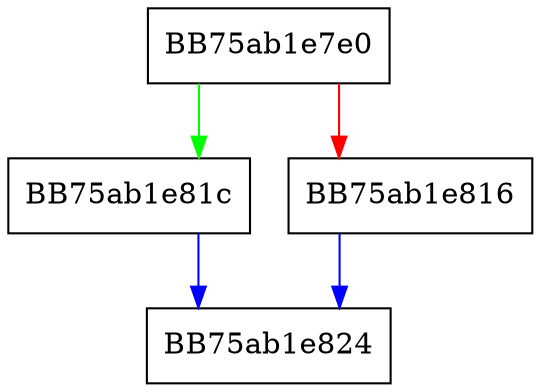 digraph ReadXMLStream {
  node [shape="box"];
  graph [splines=ortho];
  BB75ab1e7e0 -> BB75ab1e81c [color="green"];
  BB75ab1e7e0 -> BB75ab1e816 [color="red"];
  BB75ab1e816 -> BB75ab1e824 [color="blue"];
  BB75ab1e81c -> BB75ab1e824 [color="blue"];
}